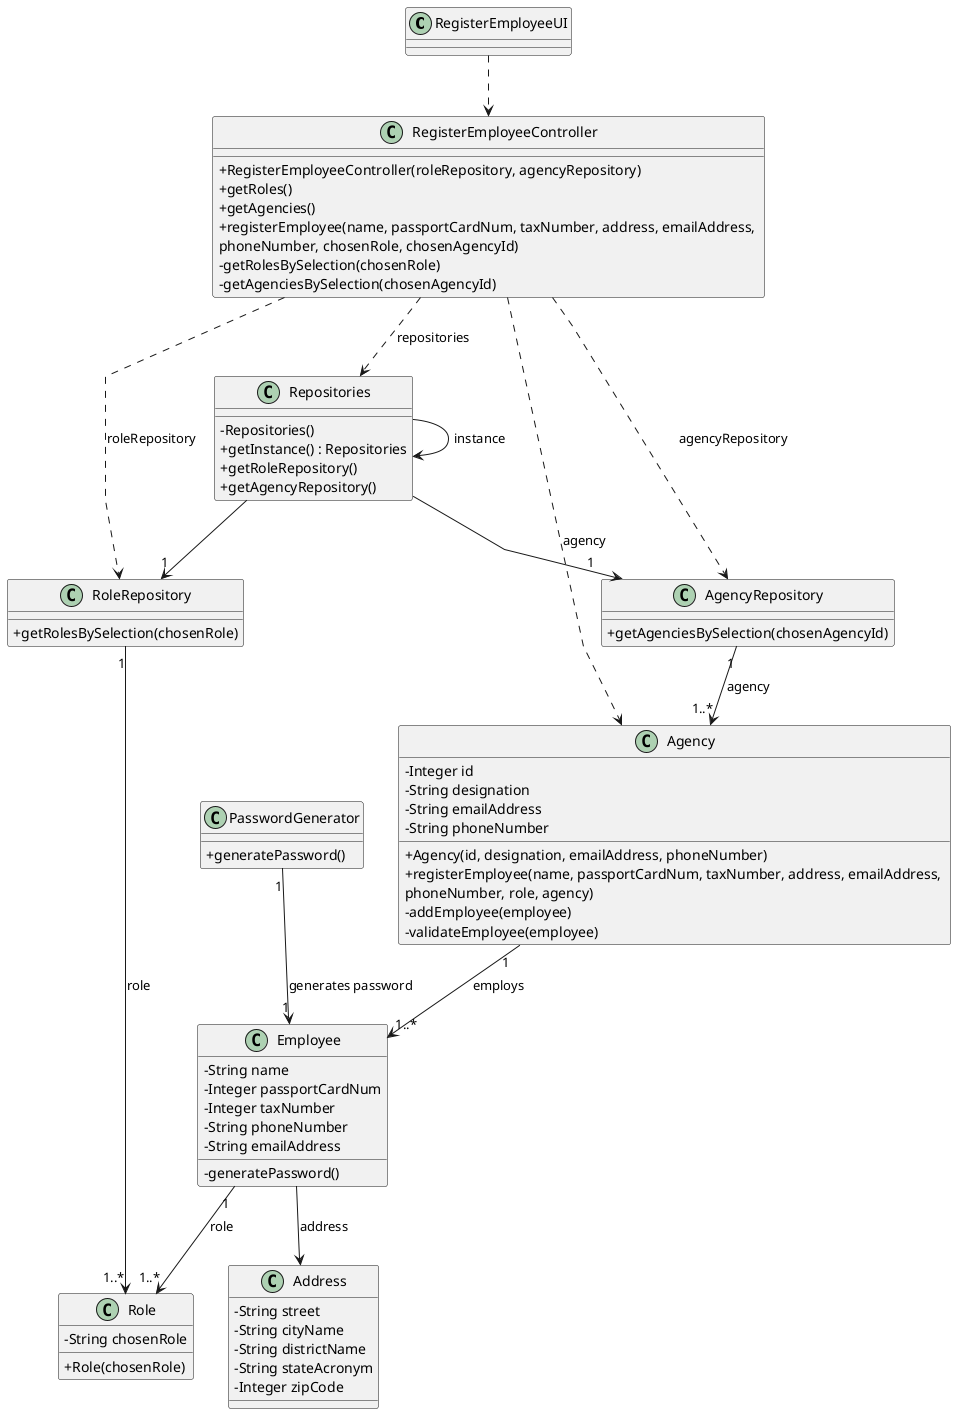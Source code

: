 @startuml
'skinparam monochrome true
skinparam packageStyle rectangle
skinparam shadowing false
skinparam linetype polyline
'skinparam linetype orto

skinparam classAttributeIconSize 0

'left to right direction

class RegisterEmployeeUI

class RegisterEmployeeController{
    + RegisterEmployeeController(roleRepository, agencyRepository)
    + getRoles()
    + getAgencies()
    + registerEmployee(name, passportCardNum, taxNumber, address, emailAddress, \nphoneNumber, chosenRole, chosenAgencyId)
    - getRolesBySelection(chosenRole)
    - getAgenciesBySelection(chosenAgencyId)
}

class Repositories {
    - Repositories()
    + getInstance() : Repositories
    + getRoleRepository()
    + getAgencyRepository()
}

class RoleRepository{
    + getRolesBySelection(chosenRole)
}

class AgencyRepository{
    + getAgenciesBySelection(chosenAgencyId)
}

class Agency{
    - Integer id
    - String designation
    - String emailAddress
    - String phoneNumber
    + Agency(id, designation, emailAddress, phoneNumber)
    + registerEmployee(name, passportCardNum, taxNumber, address, emailAddress, \nphoneNumber, role, agency)
    - addEmployee(employee)
    - validateEmployee(employee)
}

class Employee{
    - String name
    - Integer passportCardNum
    - Integer taxNumber
    - String phoneNumber
    - String emailAddress
    - generatePassword()
}

class PasswordGenerator{
    + generatePassword()
}

class Address{
    - String street
    - String cityName
    - String districtName
    - String stateAcronym
    - Integer zipCode
}

class Role {
    - String chosenRole
    + Role(chosenRole)
}

RegisterEmployeeController ..> Repositories : repositories
RegisterEmployeeController ..> AgencyRepository : agencyRepository
RegisterEmployeeController ..> RoleRepository : roleRepository
RegisterEmployeeController ..> Agency : agency

RegisterEmployeeUI ..> RegisterEmployeeController

Repositories --> Repositories : instance
Repositories --> "1" RoleRepository
Repositories --> "1" AgencyRepository

Agency "1" --> "1..*" Employee : employs

Employee --> Address : address
Employee "1" --> "1..*" Role : role
PasswordGenerator "1" --> "1" Employee: generates password

RoleRepository "1" --> "1..*" Role : role

AgencyRepository "1" --> "1..*" Agency : agency


@enduml